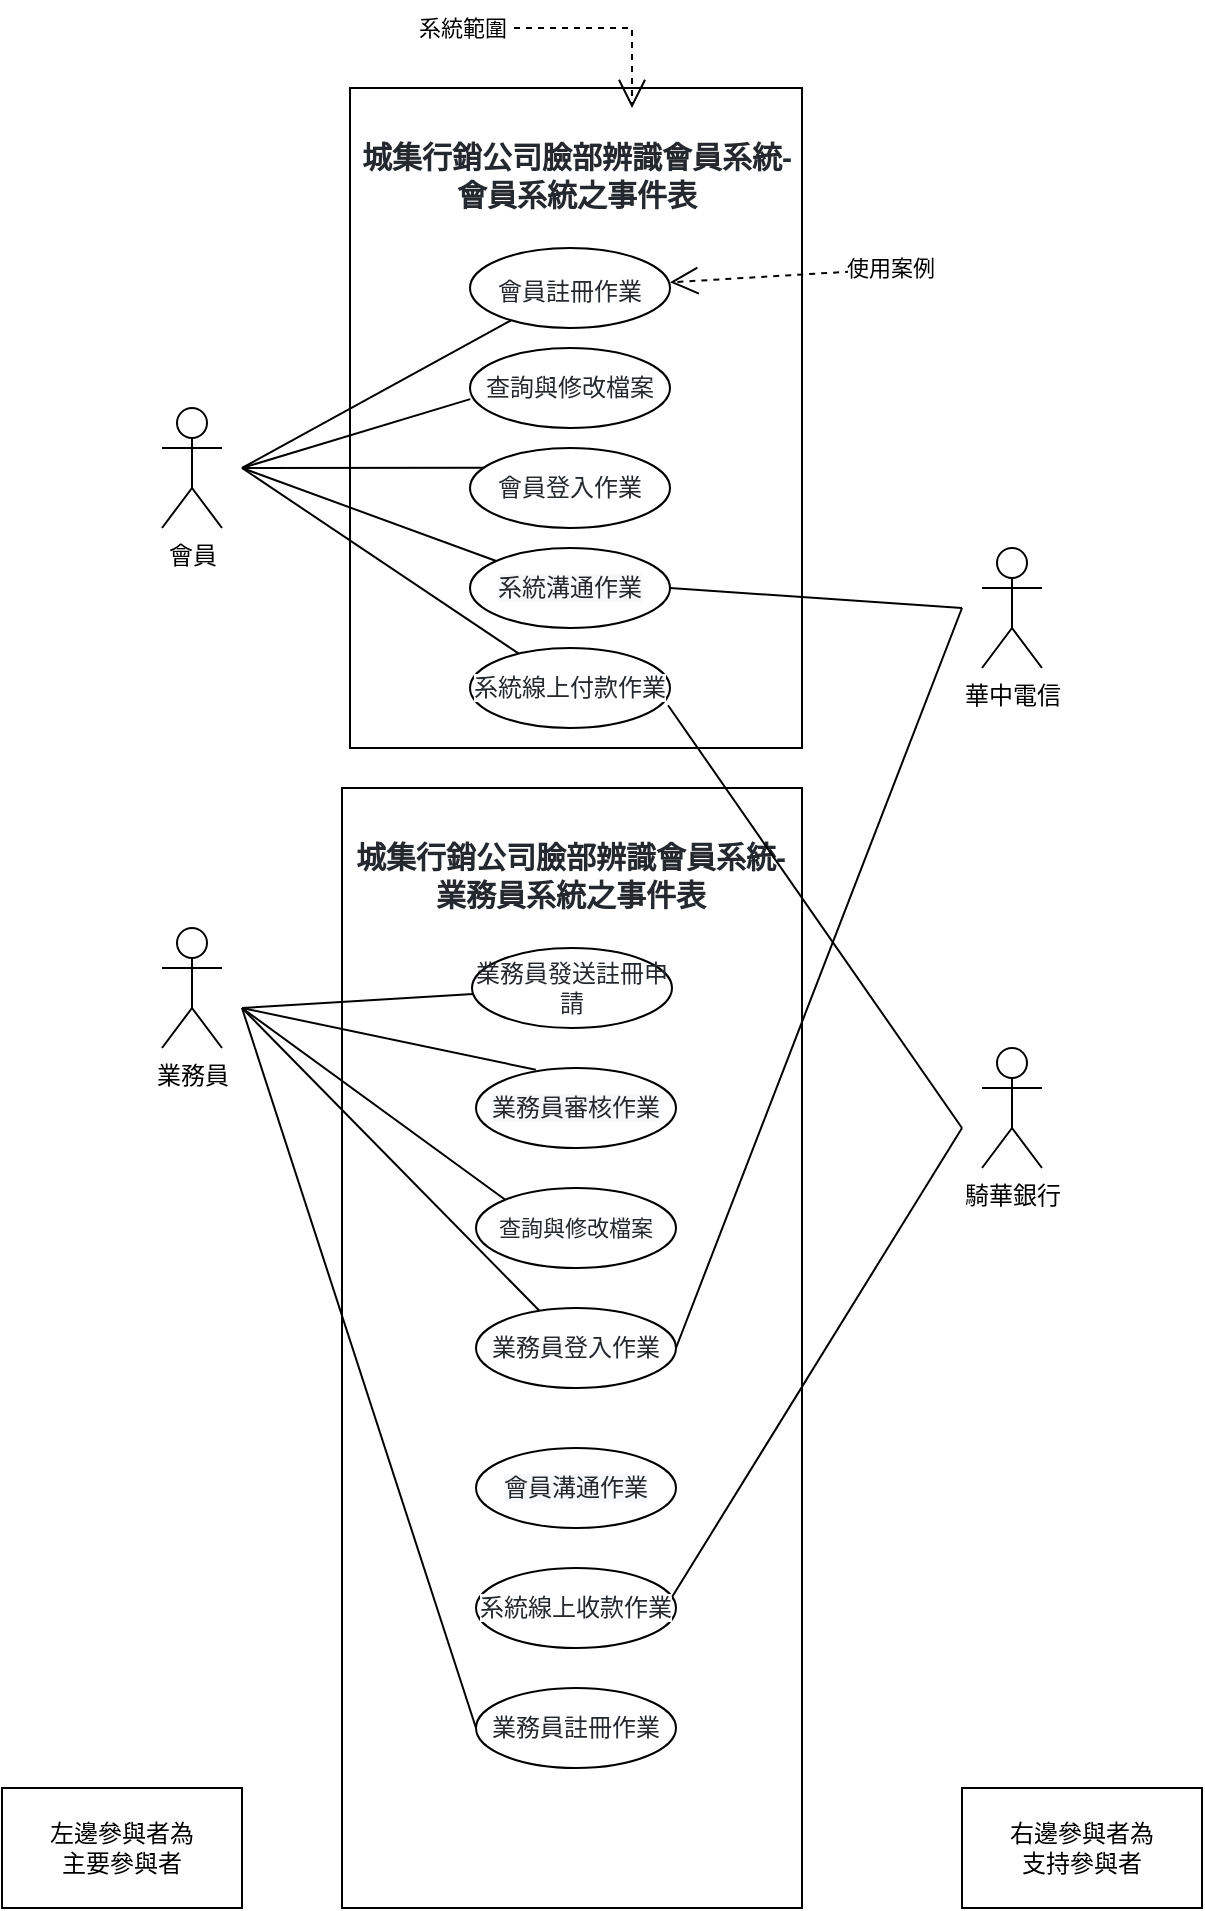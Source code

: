 <mxfile version="17.4.5" type="device" pages="2"><diagram id="V7DGzK6TTjDBdNX_tZ4m" name="(b) 小題"><mxGraphModel dx="813" dy="435" grid="1" gridSize="10" guides="1" tooltips="1" connect="1" arrows="1" fold="1" page="1" pageScale="1" pageWidth="827" pageHeight="1169" math="0" shadow="0"><root><mxCell id="0"/><mxCell id="1" parent="0"/><mxCell id="iypBSvd1qwGyfObuA7Ee-1" value="" style="rounded=0;whiteSpace=wrap;html=1;" parent="1" vertex="1"><mxGeometry x="304" y="110" width="226" height="330" as="geometry"/></mxCell><mxCell id="iypBSvd1qwGyfObuA7Ee-2" value="&lt;font style=&quot;vertical-align: inherit&quot;&gt;&lt;font style=&quot;vertical-align: inherit&quot;&gt;會員&lt;/font&gt;&lt;/font&gt;" style="shape=umlActor;verticalLabelPosition=bottom;verticalAlign=top;html=1;outlineConnect=0;" parent="1" vertex="1"><mxGeometry x="210" y="270" width="30" height="60" as="geometry"/></mxCell><mxCell id="iypBSvd1qwGyfObuA7Ee-3" value="&lt;font style=&quot;vertical-align: inherit&quot;&gt;&lt;font style=&quot;vertical-align: inherit&quot;&gt;&lt;font style=&quot;vertical-align: inherit&quot;&gt;&lt;font style=&quot;vertical-align: inherit&quot;&gt;&lt;font style=&quot;vertical-align: inherit&quot;&gt;&lt;font style=&quot;vertical-align: inherit&quot;&gt;系統範圍&lt;/font&gt;&lt;/font&gt;&lt;/font&gt;&lt;/font&gt;&lt;/font&gt;&lt;/font&gt;" style="endArrow=open;endSize=12;dashed=1;html=1;rounded=0;" parent="1" edge="1"><mxGeometry x="-0.852" width="160" relative="1" as="geometry"><mxPoint x="350" y="80" as="sourcePoint"/><mxPoint x="445" y="120" as="targetPoint"/><Array as="points"><mxPoint x="445" y="80"/></Array><mxPoint as="offset"/></mxGeometry></mxCell><mxCell id="iypBSvd1qwGyfObuA7Ee-4" value="&lt;font style=&quot;vertical-align: inherit&quot;&gt;&lt;font style=&quot;vertical-align: inherit&quot;&gt;&lt;font style=&quot;vertical-align: inherit&quot;&gt;&lt;font style=&quot;vertical-align: inherit&quot;&gt;業務員&lt;/font&gt;&lt;/font&gt;&lt;/font&gt;&lt;/font&gt;" style="shape=umlActor;verticalLabelPosition=bottom;verticalAlign=top;html=1;outlineConnect=0;" parent="1" vertex="1"><mxGeometry x="210" y="530" width="30" height="60" as="geometry"/></mxCell><mxCell id="iypBSvd1qwGyfObuA7Ee-7" value="&lt;span style=&quot;color: rgb(36 , 41 , 47) ; font-family: , &amp;#34;blinkmacsystemfont&amp;#34; , &amp;#34;segoe ui&amp;#34; , &amp;#34;helvetica&amp;#34; , &amp;#34;arial&amp;#34; , sans-serif , &amp;#34;apple color emoji&amp;#34; , &amp;#34;segoe ui emoji&amp;#34; ; font-size: 16px ; background-color: rgb(255 , 255 , 255)&quot;&gt;&lt;font style=&quot;vertical-align: inherit ; font-size: 12px&quot;&gt;&lt;font style=&quot;vertical-align: inherit ; font-size: 12px&quot;&gt;&lt;font style=&quot;vertical-align: inherit ; font-size: 12px&quot;&gt;&lt;font style=&quot;vertical-align: inherit ; font-size: 12px&quot;&gt;會員註冊作業&lt;/font&gt;&lt;/font&gt;&lt;/font&gt;&lt;/font&gt;&lt;/span&gt;" style="ellipse;whiteSpace=wrap;html=1;align=center;" parent="1" vertex="1"><mxGeometry x="364" y="190" width="100" height="40" as="geometry"/></mxCell><mxCell id="iypBSvd1qwGyfObuA7Ee-8" value="&lt;h3 dir=&quot;auto&quot; style=&quot;box-sizing: border-box ; margin-top: 24px ; margin-bottom: 16px ; font-size: 1.25em ; line-height: 1.25 ; color: rgb(36 , 41 , 47) ; font-family: , &amp;#34;blinkmacsystemfont&amp;#34; , &amp;#34;segoe ui&amp;#34; , &amp;#34;helvetica&amp;#34; , &amp;#34;arial&amp;#34; , sans-serif , &amp;#34;apple color emoji&amp;#34; , &amp;#34;segoe ui emoji&amp;#34; ; background-color: rgb(255 , 255 , 255)&quot;&gt;&lt;font style=&quot;vertical-align: inherit&quot;&gt;&lt;font style=&quot;vertical-align: inherit&quot;&gt;城集行銷公司臉部辨識會員系統-會員系統之事件表&lt;/font&gt;&lt;/font&gt;&lt;/h3&gt;" style="text;html=1;strokeColor=none;fillColor=none;align=center;verticalAlign=middle;whiteSpace=wrap;rounded=0;" parent="1" vertex="1"><mxGeometry x="306.5" y="110" width="221" height="80" as="geometry"/></mxCell><mxCell id="iypBSvd1qwGyfObuA7Ee-9" value="&lt;span style=&quot;color: rgb(36 , 41 , 47) ; font-family: , &amp;#34;blinkmacsystemfont&amp;#34; , &amp;#34;segoe ui&amp;#34; , &amp;#34;helvetica&amp;#34; , &amp;#34;arial&amp;#34; , sans-serif , &amp;#34;apple color emoji&amp;#34; , &amp;#34;segoe ui emoji&amp;#34; ; background-color: rgb(255 , 255 , 255)&quot;&gt;&lt;font style=&quot;font-size: 12px&quot;&gt;查詢與修改檔案&lt;/font&gt;&lt;/span&gt;" style="ellipse;whiteSpace=wrap;html=1;align=center;" parent="1" vertex="1"><mxGeometry x="364" y="240" width="100" height="40" as="geometry"/></mxCell><mxCell id="iypBSvd1qwGyfObuA7Ee-10" value="&lt;span style=&quot;color: rgb(36 , 41 , 47) ; font-family: , &amp;#34;blinkmacsystemfont&amp;#34; , &amp;#34;segoe ui&amp;#34; , &amp;#34;helvetica&amp;#34; , &amp;#34;arial&amp;#34; , sans-serif , &amp;#34;apple color emoji&amp;#34; , &amp;#34;segoe ui emoji&amp;#34; ; background-color: rgb(255 , 255 , 255)&quot;&gt;會員登入作業&lt;/span&gt;" style="ellipse;whiteSpace=wrap;html=1;align=center;" parent="1" vertex="1"><mxGeometry x="364" y="290" width="100" height="40" as="geometry"/></mxCell><mxCell id="iypBSvd1qwGyfObuA7Ee-11" value="&lt;span style=&quot;color: rgb(36 , 41 , 47) ; font-family: , &amp;#34;blinkmacsystemfont&amp;#34; , &amp;#34;segoe ui&amp;#34; , &amp;#34;helvetica&amp;#34; , &amp;#34;arial&amp;#34; , sans-serif , &amp;#34;apple color emoji&amp;#34; , &amp;#34;segoe ui emoji&amp;#34; ; background-color: rgb(246 , 248 , 250)&quot;&gt;系統溝通作業&lt;/span&gt;" style="ellipse;whiteSpace=wrap;html=1;align=center;" parent="1" vertex="1"><mxGeometry x="364" y="340" width="100" height="40" as="geometry"/></mxCell><mxCell id="iypBSvd1qwGyfObuA7Ee-12" value="&lt;span style=&quot;color: rgb(36 , 41 , 47) ; font-family: , &amp;#34;blinkmacsystemfont&amp;#34; , &amp;#34;segoe ui&amp;#34; , &amp;#34;helvetica&amp;#34; , &amp;#34;arial&amp;#34; , sans-serif , &amp;#34;apple color emoji&amp;#34; , &amp;#34;segoe ui emoji&amp;#34; ; background-color: rgb(255 , 255 , 255)&quot;&gt;系統線上付款作業&lt;/span&gt;" style="ellipse;whiteSpace=wrap;html=1;align=center;" parent="1" vertex="1"><mxGeometry x="364" y="390" width="100" height="40" as="geometry"/></mxCell><mxCell id="iypBSvd1qwGyfObuA7Ee-19" value="&lt;font style=&quot;vertical-align: inherit&quot;&gt;&lt;font style=&quot;vertical-align: inherit&quot;&gt;&lt;font style=&quot;vertical-align: inherit&quot;&gt;&lt;font style=&quot;vertical-align: inherit&quot;&gt;&lt;font style=&quot;vertical-align: inherit&quot;&gt;&lt;font style=&quot;vertical-align: inherit&quot;&gt;&lt;font style=&quot;vertical-align: inherit&quot;&gt;&lt;font style=&quot;vertical-align: inherit&quot;&gt;使用案例&lt;/font&gt;&lt;/font&gt;&lt;/font&gt;&lt;/font&gt;&lt;/font&gt;&lt;/font&gt;&lt;/font&gt;&lt;/font&gt;" style="endArrow=open;endSize=12;dashed=1;html=1;rounded=0;" parent="1" edge="1"><mxGeometry x="-0.742" width="160" relative="1" as="geometry"><mxPoint x="554.5" y="200" as="sourcePoint"/><mxPoint x="464.001" y="207.183" as="targetPoint"/><Array as="points"><mxPoint x="584.5" y="200"/></Array><mxPoint as="offset"/></mxGeometry></mxCell><mxCell id="iypBSvd1qwGyfObuA7Ee-20" value="" style="rounded=0;whiteSpace=wrap;html=1;fontSize=12;" parent="1" vertex="1"><mxGeometry x="300" y="460" width="230" height="560" as="geometry"/></mxCell><mxCell id="iypBSvd1qwGyfObuA7Ee-22" value="&lt;h3 dir=&quot;auto&quot; style=&quot;box-sizing: border-box ; margin-top: 24px ; margin-bottom: 16px ; font-size: 1.25em ; line-height: 1.25 ; color: rgb(36 , 41 , 47) ; font-family: , &amp;#34;blinkmacsystemfont&amp;#34; , &amp;#34;segoe ui&amp;#34; , &amp;#34;helvetica&amp;#34; , &amp;#34;arial&amp;#34; , sans-serif , &amp;#34;apple color emoji&amp;#34; , &amp;#34;segoe ui emoji&amp;#34; ; background-color: rgb(255 , 255 , 255)&quot;&gt;&lt;font style=&quot;vertical-align: inherit&quot;&gt;&lt;font style=&quot;vertical-align: inherit&quot;&gt;城集行銷公司臉部辨識會員系統-業務員系統之事件表&lt;/font&gt;&lt;/font&gt;&lt;/h3&gt;" style="text;html=1;strokeColor=none;fillColor=none;align=center;verticalAlign=middle;whiteSpace=wrap;rounded=0;" parent="1" vertex="1"><mxGeometry x="303.5" y="460" width="221" height="80" as="geometry"/></mxCell><mxCell id="iypBSvd1qwGyfObuA7Ee-23" value="&lt;font color=&quot;#24292f&quot;&gt;業務員發送註冊申請&lt;/font&gt;" style="ellipse;whiteSpace=wrap;html=1;align=center;" parent="1" vertex="1"><mxGeometry x="365" y="540" width="100" height="40" as="geometry"/></mxCell><mxCell id="iypBSvd1qwGyfObuA7Ee-24" value="&lt;span style=&quot;color: rgb(36 , 41 , 47) ; font-family: , &amp;#34;blinkmacsystemfont&amp;#34; , &amp;#34;segoe ui&amp;#34; , &amp;#34;helvetica&amp;#34; , &amp;#34;arial&amp;#34; , sans-serif , &amp;#34;apple color emoji&amp;#34; , &amp;#34;segoe ui emoji&amp;#34; ; background-color: rgb(246 , 248 , 250)&quot;&gt;業務員審核作業&lt;/span&gt;" style="ellipse;whiteSpace=wrap;html=1;align=center;" parent="1" vertex="1"><mxGeometry x="367" y="600" width="100" height="40" as="geometry"/></mxCell><mxCell id="iypBSvd1qwGyfObuA7Ee-25" value="&lt;span style=&quot;color: rgb(36 , 41 , 47) ; font-family: , &amp;#34;blinkmacsystemfont&amp;#34; , &amp;#34;segoe ui&amp;#34; , &amp;#34;helvetica&amp;#34; , &amp;#34;arial&amp;#34; , sans-serif , &amp;#34;apple color emoji&amp;#34; , &amp;#34;segoe ui emoji&amp;#34; ; background-color: rgb(255 , 255 , 255) ; font-size: 11px&quot;&gt;查詢與修改檔案&lt;/span&gt;" style="ellipse;whiteSpace=wrap;html=1;align=center;" parent="1" vertex="1"><mxGeometry x="367" y="660" width="100" height="40" as="geometry"/></mxCell><mxCell id="iypBSvd1qwGyfObuA7Ee-26" value="&lt;span style=&quot;color: rgb(36 , 41 , 47) ; font-family: , &amp;#34;blinkmacsystemfont&amp;#34; , &amp;#34;segoe ui&amp;#34; , &amp;#34;helvetica&amp;#34; , &amp;#34;arial&amp;#34; , sans-serif , &amp;#34;apple color emoji&amp;#34; , &amp;#34;segoe ui emoji&amp;#34; ; background-color: rgb(255 , 255 , 255)&quot;&gt;業務員登入作業&lt;/span&gt;" style="ellipse;whiteSpace=wrap;html=1;align=center;" parent="1" vertex="1"><mxGeometry x="367" y="720" width="100" height="40" as="geometry"/></mxCell><mxCell id="iypBSvd1qwGyfObuA7Ee-27" value="&lt;span style=&quot;color: rgb(36 , 41 , 47) ; font-family: , &amp;#34;blinkmacsystemfont&amp;#34; , &amp;#34;segoe ui&amp;#34; , &amp;#34;helvetica&amp;#34; , &amp;#34;arial&amp;#34; , sans-serif , &amp;#34;apple color emoji&amp;#34; , &amp;#34;segoe ui emoji&amp;#34; ; background-color: rgb(246 , 248 , 250)&quot;&gt;&lt;font style=&quot;vertical-align: inherit&quot;&gt;&lt;font style=&quot;vertical-align: inherit&quot;&gt;&lt;font style=&quot;vertical-align: inherit&quot;&gt;&lt;font style=&quot;vertical-align: inherit&quot;&gt;會員溝通作業&lt;/font&gt;&lt;/font&gt;&lt;/font&gt;&lt;/font&gt;&lt;/span&gt;" style="ellipse;whiteSpace=wrap;html=1;align=center;" parent="1" vertex="1"><mxGeometry x="367" y="790" width="100" height="40" as="geometry"/></mxCell><mxCell id="iypBSvd1qwGyfObuA7Ee-28" value="&lt;span style=&quot;color: rgb(36 , 41 , 47) ; font-family: , &amp;#34;blinkmacsystemfont&amp;#34; , &amp;#34;segoe ui&amp;#34; , &amp;#34;helvetica&amp;#34; , &amp;#34;arial&amp;#34; , sans-serif , &amp;#34;apple color emoji&amp;#34; , &amp;#34;segoe ui emoji&amp;#34; ; background-color: rgb(255 , 255 , 255)&quot;&gt;系統線上收款作業&lt;/span&gt;" style="ellipse;whiteSpace=wrap;html=1;align=center;" parent="1" vertex="1"><mxGeometry x="367" y="850" width="100" height="40" as="geometry"/></mxCell><mxCell id="iypBSvd1qwGyfObuA7Ee-29" value="" style="endArrow=none;html=1;rounded=0;fontSize=12;" parent="1" source="iypBSvd1qwGyfObuA7Ee-23" edge="1"><mxGeometry width="50" height="50" relative="1" as="geometry"><mxPoint x="390" y="590" as="sourcePoint"/><mxPoint x="250" y="570" as="targetPoint"/></mxGeometry></mxCell><mxCell id="iypBSvd1qwGyfObuA7Ee-30" value="" style="endArrow=none;html=1;rounded=0;fontSize=12;exitX=0.299;exitY=0.022;exitDx=0;exitDy=0;exitPerimeter=0;" parent="1" source="iypBSvd1qwGyfObuA7Ee-24" edge="1"><mxGeometry width="50" height="50" relative="1" as="geometry"><mxPoint x="380" y="610" as="sourcePoint"/><mxPoint x="250" y="570" as="targetPoint"/></mxGeometry></mxCell><mxCell id="iypBSvd1qwGyfObuA7Ee-31" value="" style="endArrow=none;html=1;rounded=0;fontSize=12;exitX=0;exitY=0;exitDx=0;exitDy=0;" parent="1" source="iypBSvd1qwGyfObuA7Ee-25" edge="1"><mxGeometry width="50" height="50" relative="1" as="geometry"><mxPoint x="390" y="760" as="sourcePoint"/><mxPoint x="250" y="570" as="targetPoint"/></mxGeometry></mxCell><mxCell id="iypBSvd1qwGyfObuA7Ee-34" value="&lt;font color=&quot;#24292f&quot;&gt;業務員註冊作業&lt;/font&gt;" style="ellipse;whiteSpace=wrap;html=1;align=center;" parent="1" vertex="1"><mxGeometry x="367" y="910" width="100" height="40" as="geometry"/></mxCell><mxCell id="iypBSvd1qwGyfObuA7Ee-38" value="" style="endArrow=none;html=1;rounded=0;fontSize=12;" parent="1" source="iypBSvd1qwGyfObuA7Ee-7" edge="1"><mxGeometry width="50" height="50" relative="1" as="geometry"><mxPoint x="390" y="250" as="sourcePoint"/><mxPoint x="250" y="300" as="targetPoint"/></mxGeometry></mxCell><mxCell id="iypBSvd1qwGyfObuA7Ee-39" value="" style="endArrow=none;html=1;rounded=0;fontSize=12;exitX=0.001;exitY=0.639;exitDx=0;exitDy=0;exitPerimeter=0;" parent="1" source="iypBSvd1qwGyfObuA7Ee-9" edge="1"><mxGeometry width="50" height="50" relative="1" as="geometry"><mxPoint x="390" y="250" as="sourcePoint"/><mxPoint x="250" y="300" as="targetPoint"/></mxGeometry></mxCell><mxCell id="iypBSvd1qwGyfObuA7Ee-40" value="" style="endArrow=none;html=1;rounded=0;fontSize=12;exitX=0.07;exitY=0.246;exitDx=0;exitDy=0;exitPerimeter=0;" parent="1" source="iypBSvd1qwGyfObuA7Ee-10" edge="1"><mxGeometry width="50" height="50" relative="1" as="geometry"><mxPoint x="390" y="250" as="sourcePoint"/><mxPoint x="250" y="300" as="targetPoint"/></mxGeometry></mxCell><mxCell id="iypBSvd1qwGyfObuA7Ee-41" value="" style="endArrow=none;html=1;rounded=0;fontSize=12;" parent="1" source="iypBSvd1qwGyfObuA7Ee-11" edge="1"><mxGeometry width="50" height="50" relative="1" as="geometry"><mxPoint x="390" y="250" as="sourcePoint"/><mxPoint x="250" y="300" as="targetPoint"/></mxGeometry></mxCell><mxCell id="iypBSvd1qwGyfObuA7Ee-42" value="" style="endArrow=none;html=1;rounded=0;fontSize=12;" parent="1" source="iypBSvd1qwGyfObuA7Ee-12" edge="1"><mxGeometry width="50" height="50" relative="1" as="geometry"><mxPoint x="390" y="250" as="sourcePoint"/><mxPoint x="250" y="300" as="targetPoint"/></mxGeometry></mxCell><mxCell id="iypBSvd1qwGyfObuA7Ee-43" value="" style="endArrow=none;html=1;rounded=0;fontSize=12;" parent="1" source="iypBSvd1qwGyfObuA7Ee-26" edge="1"><mxGeometry width="50" height="50" relative="1" as="geometry"><mxPoint x="390" y="760" as="sourcePoint"/><mxPoint x="250" y="570" as="targetPoint"/></mxGeometry></mxCell><mxCell id="iypBSvd1qwGyfObuA7Ee-44" value="" style="endArrow=none;html=1;rounded=0;fontSize=12;exitX=0;exitY=0.5;exitDx=0;exitDy=0;" parent="1" source="iypBSvd1qwGyfObuA7Ee-34" edge="1"><mxGeometry width="50" height="50" relative="1" as="geometry"><mxPoint x="390" y="760" as="sourcePoint"/><mxPoint x="250" y="570" as="targetPoint"/></mxGeometry></mxCell><mxCell id="vHPyaOYf-J4zYBEO4j7b-1" value="&lt;font style=&quot;vertical-align: inherit&quot;&gt;&lt;font style=&quot;vertical-align: inherit&quot;&gt;&lt;font style=&quot;vertical-align: inherit&quot;&gt;&lt;font style=&quot;vertical-align: inherit&quot;&gt;華中電信&lt;/font&gt;&lt;/font&gt;&lt;/font&gt;&lt;/font&gt;" style="shape=umlActor;verticalLabelPosition=bottom;verticalAlign=top;html=1;outlineConnect=0;" vertex="1" parent="1"><mxGeometry x="620" y="340" width="30" height="60" as="geometry"/></mxCell><mxCell id="vHPyaOYf-J4zYBEO4j7b-2" value="&lt;font style=&quot;vertical-align: inherit&quot;&gt;&lt;font style=&quot;vertical-align: inherit&quot;&gt;&lt;font style=&quot;vertical-align: inherit&quot;&gt;&lt;font style=&quot;vertical-align: inherit&quot;&gt;&lt;font style=&quot;vertical-align: inherit&quot;&gt;&lt;font style=&quot;vertical-align: inherit&quot;&gt;騎華銀行&lt;/font&gt;&lt;/font&gt;&lt;/font&gt;&lt;/font&gt;&lt;/font&gt;&lt;/font&gt;" style="shape=umlActor;verticalLabelPosition=bottom;verticalAlign=top;html=1;outlineConnect=0;" vertex="1" parent="1"><mxGeometry x="620" y="590" width="30" height="60" as="geometry"/></mxCell><mxCell id="vHPyaOYf-J4zYBEO4j7b-5" value="" style="endArrow=none;html=1;rounded=0;exitX=1;exitY=0.5;exitDx=0;exitDy=0;" edge="1" parent="1" source="iypBSvd1qwGyfObuA7Ee-11"><mxGeometry width="50" height="50" relative="1" as="geometry"><mxPoint x="320" y="540" as="sourcePoint"/><mxPoint x="610" y="370" as="targetPoint"/></mxGeometry></mxCell><mxCell id="vHPyaOYf-J4zYBEO4j7b-6" value="" style="endArrow=none;html=1;rounded=0;exitX=0.961;exitY=0.359;exitDx=0;exitDy=0;exitPerimeter=0;" edge="1" parent="1"><mxGeometry width="50" height="50" relative="1" as="geometry"><mxPoint x="465.1" y="864.36" as="sourcePoint"/><mxPoint x="610" y="630" as="targetPoint"/></mxGeometry></mxCell><mxCell id="vHPyaOYf-J4zYBEO4j7b-7" value="" style="endArrow=none;html=1;rounded=0;exitX=0.99;exitY=0.715;exitDx=0;exitDy=0;exitPerimeter=0;" edge="1" parent="1" source="iypBSvd1qwGyfObuA7Ee-12"><mxGeometry width="50" height="50" relative="1" as="geometry"><mxPoint x="450" y="580" as="sourcePoint"/><mxPoint x="610" y="630" as="targetPoint"/></mxGeometry></mxCell><mxCell id="vHPyaOYf-J4zYBEO4j7b-8" value="" style="endArrow=none;html=1;rounded=0;exitX=1;exitY=0.5;exitDx=0;exitDy=0;" edge="1" parent="1" source="iypBSvd1qwGyfObuA7Ee-26"><mxGeometry width="50" height="50" relative="1" as="geometry"><mxPoint x="450" y="540" as="sourcePoint"/><mxPoint x="610" y="370" as="targetPoint"/></mxGeometry></mxCell><mxCell id="vHPyaOYf-J4zYBEO4j7b-9" value="&lt;font style=&quot;vertical-align: inherit&quot;&gt;&lt;font style=&quot;vertical-align: inherit&quot;&gt;&lt;font style=&quot;vertical-align: inherit&quot;&gt;&lt;font style=&quot;vertical-align: inherit&quot;&gt;左邊參與者為&lt;br&gt;主要參與者&lt;/font&gt;&lt;/font&gt;&lt;/font&gt;&lt;/font&gt;" style="rounded=0;whiteSpace=wrap;html=1;" vertex="1" parent="1"><mxGeometry x="130" y="960" width="120" height="60" as="geometry"/></mxCell><mxCell id="vHPyaOYf-J4zYBEO4j7b-10" value="&lt;span&gt;&lt;font style=&quot;vertical-align: inherit&quot;&gt;&lt;font style=&quot;vertical-align: inherit&quot;&gt;右邊參與者為&lt;/font&gt;&lt;/font&gt;&lt;/span&gt;&lt;br&gt;&lt;span&gt;&lt;font style=&quot;vertical-align: inherit&quot;&gt;&lt;font style=&quot;vertical-align: inherit&quot;&gt;支持參與者&lt;/font&gt;&lt;/font&gt;&lt;/span&gt;" style="rounded=0;whiteSpace=wrap;html=1;" vertex="1" parent="1"><mxGeometry x="610" y="960" width="120" height="60" as="geometry"/></mxCell></root></mxGraphModel></diagram><diagram id="BZPio_Jj3uGKRLuExNS9" name="(d) 小題"><mxGraphModel dx="474" dy="235" grid="1" gridSize="10" guides="1" tooltips="1" connect="1" arrows="1" fold="1" page="1" pageScale="1" pageWidth="827" pageHeight="1169" math="0" shadow="0"><root><mxCell id="Udvxj7O8KsXDByOM07qp-0"/><mxCell id="Udvxj7O8KsXDByOM07qp-1" parent="Udvxj7O8KsXDByOM07qp-0"/><mxCell id="R_1LyOX02oYPD83Z2HxI-0" value="城集行銷公司" style="html=1;" vertex="1" parent="Udvxj7O8KsXDByOM07qp-1"><mxGeometry x="608.5" y="400" width="110" height="50" as="geometry"/></mxCell><mxCell id="R_1LyOX02oYPD83Z2HxI-1" value="臉部辨識會員系統" style="html=1;" vertex="1" parent="Udvxj7O8KsXDByOM07qp-1"><mxGeometry x="608.5" y="492" width="110" height="50" as="geometry"/></mxCell><mxCell id="R_1LyOX02oYPD83Z2HxI-2" value="" style="endArrow=none;html=1;edgeStyle=orthogonalEdgeStyle;rounded=0;exitX=0.5;exitY=1;exitDx=0;exitDy=0;entryX=0.5;entryY=0;entryDx=0;entryDy=0;" edge="1" parent="Udvxj7O8KsXDByOM07qp-1" source="R_1LyOX02oYPD83Z2HxI-0" target="R_1LyOX02oYPD83Z2HxI-1"><mxGeometry relative="1" as="geometry"><mxPoint x="848.5" y="575" as="sourcePoint"/><mxPoint x="1008.5" y="575" as="targetPoint"/></mxGeometry></mxCell><mxCell id="R_1LyOX02oYPD83Z2HxI-3" value="1" style="edgeLabel;resizable=0;html=1;align=left;verticalAlign=bottom;" connectable="0" vertex="1" parent="R_1LyOX02oYPD83Z2HxI-2"><mxGeometry x="-1" relative="1" as="geometry"><mxPoint x="10" y="17" as="offset"/></mxGeometry></mxCell><mxCell id="R_1LyOX02oYPD83Z2HxI-4" value="1..*" style="edgeLabel;resizable=0;html=1;align=right;verticalAlign=bottom;" connectable="0" vertex="1" parent="R_1LyOX02oYPD83Z2HxI-2"><mxGeometry x="1" relative="1" as="geometry"><mxPoint x="-8" as="offset"/></mxGeometry></mxCell><mxCell id="R_1LyOX02oYPD83Z2HxI-5" value="使用" style="edgeLabel;html=1;align=center;verticalAlign=middle;resizable=0;points=[];" vertex="1" connectable="0" parent="R_1LyOX02oYPD83Z2HxI-2"><mxGeometry x="-0.233" relative="1" as="geometry"><mxPoint y="6" as="offset"/></mxGeometry></mxCell><mxCell id="B9Ge_uuXkONkJkgf-38_-6" value="業務員" style="whiteSpace=wrap;html=1;" vertex="1" parent="Udvxj7O8KsXDByOM07qp-1"><mxGeometry x="535" y="600" width="120" height="60" as="geometry"/></mxCell><mxCell id="B9Ge_uuXkONkJkgf-38_-107" style="edgeStyle=orthogonalEdgeStyle;rounded=0;orthogonalLoop=1;jettySize=auto;html=1;exitX=1;exitY=0.25;exitDx=0;exitDy=0;fontSize=12;" edge="1" parent="Udvxj7O8KsXDByOM07qp-1" source="B9Ge_uuXkONkJkgf-38_-7"><mxGeometry relative="1" as="geometry"><mxPoint x="910" y="615.286" as="targetPoint"/></mxGeometry></mxCell><mxCell id="B9Ge_uuXkONkJkgf-38_-131" style="edgeStyle=orthogonalEdgeStyle;rounded=0;orthogonalLoop=1;jettySize=auto;html=1;exitX=0.75;exitY=1;exitDx=0;exitDy=0;fontSize=12;" edge="1" parent="Udvxj7O8KsXDByOM07qp-1" source="B9Ge_uuXkONkJkgf-38_-7"><mxGeometry relative="1" as="geometry"><mxPoint x="754.905" y="880" as="targetPoint"/></mxGeometry></mxCell><mxCell id="B9Ge_uuXkONkJkgf-38_-7" value="會員" style="whiteSpace=wrap;html=1;" vertex="1" parent="Udvxj7O8KsXDByOM07qp-1"><mxGeometry x="665" y="600" width="120" height="60" as="geometry"/></mxCell><mxCell id="B9Ge_uuXkONkJkgf-38_-8" value="1..*" style="edgeLabel;resizable=0;html=1;align=right;verticalAlign=bottom;" connectable="0" vertex="1" parent="Udvxj7O8KsXDByOM07qp-1"><mxGeometry x="595" y="600" as="geometry"/></mxCell><mxCell id="B9Ge_uuXkONkJkgf-38_-9" value="1..*" style="edgeLabel;resizable=0;html=1;align=right;verticalAlign=bottom;" connectable="0" vertex="1" parent="Udvxj7O8KsXDByOM07qp-1"><mxGeometry x="750" y="600" as="geometry"/></mxCell><mxCell id="B9Ge_uuXkONkJkgf-38_-10" value="1" style="edgeLabel;resizable=0;html=1;align=left;verticalAlign=bottom;" connectable="0" vertex="1" parent="Udvxj7O8KsXDByOM07qp-1"><mxGeometry x="678" y="558" as="geometry"/></mxCell><mxCell id="B9Ge_uuXkONkJkgf-38_-11" value="" style="shape=partialRectangle;whiteSpace=wrap;html=1;bottom=1;right=1;left=1;top=0;fillColor=none;routingCenterX=-0.5;rotation=-180;" vertex="1" parent="Udvxj7O8KsXDByOM07qp-1"><mxGeometry x="603" y="579" width="121" height="21" as="geometry"/></mxCell><mxCell id="B9Ge_uuXkONkJkgf-38_-13" value="註冊連結" style="whiteSpace=wrap;html=1;" vertex="1" parent="Udvxj7O8KsXDByOM07qp-1"><mxGeometry x="560" y="707" width="120" height="60" as="geometry"/></mxCell><mxCell id="B9Ge_uuXkONkJkgf-38_-14" value="LINE群組" style="whiteSpace=wrap;html=1;" vertex="1" parent="Udvxj7O8KsXDByOM07qp-1"><mxGeometry x="375" y="708" width="120" height="60" as="geometry"/></mxCell><mxCell id="B9Ge_uuXkONkJkgf-38_-17" value="基本資料和照片" style="whiteSpace=wrap;html=1;" vertex="1" parent="Udvxj7O8KsXDByOM07qp-1"><mxGeometry x="785" y="686" width="120" height="60" as="geometry"/></mxCell><mxCell id="B9Ge_uuXkONkJkgf-38_-18" value="1..*" style="edgeLabel;resizable=0;html=1;align=right;verticalAlign=bottom;" connectable="0" vertex="1" parent="Udvxj7O8KsXDByOM07qp-1"><mxGeometry x="735" y="700" as="geometry"/></mxCell><mxCell id="B9Ge_uuXkONkJkgf-38_-19" value="1..*" style="edgeLabel;resizable=0;html=1;align=right;verticalAlign=bottom;" connectable="0" vertex="1" parent="Udvxj7O8KsXDByOM07qp-1"><mxGeometry x="560" y="737" as="geometry"/></mxCell><mxCell id="B9Ge_uuXkONkJkgf-38_-20" value="1..*" style="edgeLabel;resizable=0;html=1;align=right;verticalAlign=bottom;" connectable="0" vertex="1" parent="Udvxj7O8KsXDByOM07qp-1"><mxGeometry x="435" y="708" as="geometry"/></mxCell><mxCell id="B9Ge_uuXkONkJkgf-38_-21" value="1" style="edgeLabel;resizable=0;html=1;align=left;verticalAlign=bottom;" connectable="0" vertex="1" parent="Udvxj7O8KsXDByOM07qp-1"><mxGeometry x="520" y="628" as="geometry"/></mxCell><mxCell id="B9Ge_uuXkONkJkgf-38_-22" value="1" style="edgeLabel;resizable=0;html=1;align=left;verticalAlign=bottom;" connectable="0" vertex="1" parent="Udvxj7O8KsXDByOM07qp-1"><mxGeometry x="796" y="639" as="geometry"/></mxCell><mxCell id="B9Ge_uuXkONkJkgf-38_-23" value="" style="endArrow=none;html=1;edgeStyle=orthogonalEdgeStyle;rounded=0;exitX=0.5;exitY=1;exitDx=0;exitDy=0;" edge="1" parent="Udvxj7O8KsXDByOM07qp-1"><mxGeometry relative="1" as="geometry"><mxPoint x="665" y="542" as="sourcePoint"/><mxPoint x="666.74" y="578" as="targetPoint"/><Array as="points"><mxPoint x="666.74" y="542"/></Array></mxGeometry></mxCell><mxCell id="B9Ge_uuXkONkJkgf-38_-24" value="1..*" style="edgeLabel;resizable=0;html=1;align=right;verticalAlign=bottom;" connectable="0" vertex="1" parent="B9Ge_uuXkONkJkgf-38_-23"><mxGeometry x="1" relative="1" as="geometry"><mxPoint x="-7" y="1" as="offset"/></mxGeometry></mxCell><mxCell id="B9Ge_uuXkONkJkgf-38_-25" value="區分" style="edgeLabel;html=1;align=center;verticalAlign=middle;resizable=0;points=[];" vertex="1" connectable="0" parent="B9Ge_uuXkONkJkgf-38_-23"><mxGeometry x="-0.233" relative="1" as="geometry"><mxPoint y="3" as="offset"/></mxGeometry></mxCell><mxCell id="B9Ge_uuXkONkJkgf-38_-26" value="" style="endArrow=none;html=1;edgeStyle=orthogonalEdgeStyle;rounded=0;exitX=-0.019;exitY=0.568;exitDx=0;exitDy=0;exitPerimeter=0;entryX=0.557;entryY=-0.002;entryDx=0;entryDy=0;entryPerimeter=0;" edge="1" parent="Udvxj7O8KsXDByOM07qp-1" target="B9Ge_uuXkONkJkgf-38_-14"><mxGeometry relative="1" as="geometry"><mxPoint x="534.72" y="643.08" as="sourcePoint"/><mxPoint x="508.74" y="687" as="targetPoint"/><Array as="points"><mxPoint x="535" y="631"/><mxPoint x="509" y="631"/><mxPoint x="509" y="700"/><mxPoint x="442" y="700"/></Array></mxGeometry></mxCell><mxCell id="B9Ge_uuXkONkJkgf-38_-27" value="加入" style="edgeLabel;html=1;align=center;verticalAlign=middle;resizable=0;points=[];" vertex="1" connectable="0" parent="B9Ge_uuXkONkJkgf-38_-26"><mxGeometry x="-0.233" relative="1" as="geometry"><mxPoint y="5" as="offset"/></mxGeometry></mxCell><mxCell id="B9Ge_uuXkONkJkgf-38_-44" value="1" style="edgeLabel;resizable=0;html=1;align=left;verticalAlign=bottom;" connectable="0" vertex="1" parent="Udvxj7O8KsXDByOM07qp-1"><mxGeometry x="840" y="686" as="geometry"/></mxCell><mxCell id="B9Ge_uuXkONkJkgf-38_-57" value="1" style="edgeLabel;resizable=0;html=1;align=left;verticalAlign=bottom;" connectable="0" vertex="1" parent="Udvxj7O8KsXDByOM07qp-1"><mxGeometry x="679.999" y="738" as="geometry"/></mxCell><mxCell id="B9Ge_uuXkONkJkgf-38_-77" value="" style="endArrow=block;endSize=16;endFill=0;html=1;rounded=0;entryX=0.545;entryY=1.038;entryDx=0;entryDy=0;entryPerimeter=0;" edge="1" parent="Udvxj7O8KsXDByOM07qp-1" target="B9Ge_uuXkONkJkgf-38_-7"><mxGeometry y="-20" width="160" relative="1" as="geometry"><mxPoint x="680" y="737.66" as="sourcePoint"/><mxPoint x="780" y="740" as="targetPoint"/><mxPoint as="offset"/><Array as="points"><mxPoint x="730" y="738"/></Array></mxGeometry></mxCell><mxCell id="B9Ge_uuXkONkJkgf-38_-82" value="" style="endArrow=none;html=1;rounded=0;fontSize=12;exitX=0;exitY=0.5;exitDx=0;exitDy=0;entryX=1;entryY=0.5;entryDx=0;entryDy=0;" edge="1" parent="Udvxj7O8KsXDByOM07qp-1" source="B9Ge_uuXkONkJkgf-38_-13" target="B9Ge_uuXkONkJkgf-38_-14"><mxGeometry width="50" height="50" relative="1" as="geometry"><mxPoint x="730" y="770" as="sourcePoint"/><mxPoint x="500" y="740" as="targetPoint"/></mxGeometry></mxCell><mxCell id="B9Ge_uuXkONkJkgf-38_-76" value="傳送" style="edgeLabel;html=1;align=center;verticalAlign=middle;resizable=0;points=[];" vertex="1" connectable="0" parent="Udvxj7O8KsXDByOM07qp-1"><mxGeometry x="530" y="738.0" as="geometry"><mxPoint x="-3" as="offset"/></mxGeometry></mxCell><mxCell id="B9Ge_uuXkONkJkgf-38_-83" value="發送" style="edgeLabel;html=1;align=center;verticalAlign=middle;resizable=0;points=[];" vertex="1" connectable="0" parent="Udvxj7O8KsXDByOM07qp-1"><mxGeometry x="540" y="748.0" as="geometry"><mxPoint x="188" y="-10" as="offset"/></mxGeometry></mxCell><mxCell id="B9Ge_uuXkONkJkgf-38_-85" value="" style="endArrow=none;html=1;rounded=0;fontSize=12;" edge="1" parent="Udvxj7O8KsXDByOM07qp-1"><mxGeometry width="50" height="50" relative="1" as="geometry"><mxPoint x="340" y="791" as="sourcePoint"/><mxPoint x="800" y="791" as="targetPoint"/></mxGeometry></mxCell><mxCell id="B9Ge_uuXkONkJkgf-38_-86" value="" style="endArrow=block;endSize=16;endFill=0;html=1;rounded=0;entryX=0.545;entryY=1.038;entryDx=0;entryDy=0;entryPerimeter=0;" edge="1" parent="Udvxj7O8KsXDByOM07qp-1"><mxGeometry y="-20" width="160" relative="1" as="geometry"><mxPoint x="800" y="791" as="sourcePoint"/><mxPoint x="861.4" y="747" as="targetPoint"/><mxPoint as="offset"/><Array as="points"><mxPoint x="861" y="791"/></Array></mxGeometry></mxCell><mxCell id="B9Ge_uuXkONkJkgf-38_-87" value="" style="endArrow=none;html=1;rounded=0;fontSize=12;" edge="1" parent="Udvxj7O8KsXDByOM07qp-1"><mxGeometry width="50" height="50" relative="1" as="geometry"><mxPoint x="341" y="791" as="sourcePoint"/><mxPoint x="341" y="610" as="targetPoint"/></mxGeometry></mxCell><mxCell id="B9Ge_uuXkONkJkgf-38_-88" value="" style="endArrow=none;html=1;rounded=0;fontSize=12;entryX=0;entryY=0.25;entryDx=0;entryDy=0;" edge="1" parent="Udvxj7O8KsXDByOM07qp-1"><mxGeometry width="50" height="50" relative="1" as="geometry"><mxPoint x="340" y="610" as="sourcePoint"/><mxPoint x="535" y="610" as="targetPoint"/></mxGeometry></mxCell><mxCell id="B9Ge_uuXkONkJkgf-38_-90" value="審核" style="edgeLabel;html=1;align=center;verticalAlign=middle;resizable=0;points=[];" vertex="1" connectable="0" parent="Udvxj7O8KsXDByOM07qp-1"><mxGeometry x="540" y="712.0" as="geometry"><mxPoint x="85" y="82" as="offset"/></mxGeometry></mxCell><mxCell id="B9Ge_uuXkONkJkgf-38_-91" value="" style="endArrow=none;html=1;edgeStyle=orthogonalEdgeStyle;rounded=0;entryX=0.557;entryY=-0.002;entryDx=0;entryDy=0;entryPerimeter=0;" edge="1" parent="Udvxj7O8KsXDByOM07qp-1"><mxGeometry relative="1" as="geometry"><mxPoint x="860" y="502" as="sourcePoint"/><mxPoint x="702.12" y="579.0" as="targetPoint"/><Array as="points"><mxPoint x="795.28" y="502.12"/><mxPoint x="769.28" y="502.12"/><mxPoint x="769.28" y="571.12"/><mxPoint x="702.28" y="571.12"/></Array></mxGeometry></mxCell><mxCell id="B9Ge_uuXkONkJkgf-38_-92" value="修改" style="edgeLabel;html=1;align=center;verticalAlign=middle;resizable=0;points=[];" vertex="1" connectable="0" parent="B9Ge_uuXkONkJkgf-38_-91"><mxGeometry x="-0.233" relative="1" as="geometry"><mxPoint y="5" as="offset"/></mxGeometry></mxCell><mxCell id="B9Ge_uuXkONkJkgf-38_-93" value="部分會員資料" style="whiteSpace=wrap;html=1;fontSize=12;" vertex="1" parent="Udvxj7O8KsXDByOM07qp-1"><mxGeometry x="830" y="470" width="120" height="60" as="geometry"/></mxCell><mxCell id="B9Ge_uuXkONkJkgf-38_-100" value="" style="endArrow=block;endSize=16;endFill=0;html=1;rounded=0;" edge="1" parent="Udvxj7O8KsXDByOM07qp-1"><mxGeometry y="-20" width="160" relative="1" as="geometry"><mxPoint x="1180" y="614.71" as="sourcePoint"/><mxPoint x="1250" y="615" as="targetPoint"/><mxPoint as="offset"/><Array as="points"/></mxGeometry></mxCell><mxCell id="B9Ge_uuXkONkJkgf-38_-101" value="進入場地" style="rounded=0;whiteSpace=wrap;html=1;fontSize=12;" vertex="1" parent="Udvxj7O8KsXDByOM07qp-1"><mxGeometry x="1250" y="585" width="120" height="60" as="geometry"/></mxCell><mxCell id="B9Ge_uuXkONkJkgf-38_-103" style="edgeStyle=orthogonalEdgeStyle;rounded=0;orthogonalLoop=1;jettySize=auto;html=1;exitX=1;exitY=0.5;exitDx=0;exitDy=0;fontSize=12;" edge="1" parent="Udvxj7O8KsXDByOM07qp-1" source="B9Ge_uuXkONkJkgf-38_-102"><mxGeometry relative="1" as="geometry"><mxPoint x="1060" y="614.857" as="targetPoint"/></mxGeometry></mxCell><mxCell id="B9Ge_uuXkONkJkgf-38_-108" style="edgeStyle=orthogonalEdgeStyle;rounded=0;orthogonalLoop=1;jettySize=auto;html=1;exitX=0.5;exitY=1;exitDx=0;exitDy=0;fontSize=12;" edge="1" parent="Udvxj7O8KsXDByOM07qp-1" source="B9Ge_uuXkONkJkgf-38_-102"><mxGeometry relative="1" as="geometry"><mxPoint x="969.857" y="680" as="targetPoint"/></mxGeometry></mxCell><mxCell id="B9Ge_uuXkONkJkgf-38_-102" value="系統比對" style="shape=rhombus;perimeter=rhombusPerimeter;whiteSpace=wrap;html=1;align=center;fontSize=12;" vertex="1" parent="Udvxj7O8KsXDByOM07qp-1"><mxGeometry x="910" y="585" width="120" height="60" as="geometry"/></mxCell><mxCell id="B9Ge_uuXkONkJkgf-38_-110" value="" style="endArrow=block;endSize=16;endFill=0;html=1;rounded=0;exitX=0.587;exitY=1.038;exitDx=0;exitDy=0;exitPerimeter=0;" edge="1" parent="Udvxj7O8KsXDByOM07qp-1"><mxGeometry y="-20" width="160" relative="1" as="geometry"><mxPoint x="990.44" y="741.28" as="sourcePoint"/><mxPoint x="1040" y="778.29" as="targetPoint"/><mxPoint as="offset"/><Array as="points"><mxPoint x="990" y="778"/></Array></mxGeometry></mxCell><mxCell id="B9Ge_uuXkONkJkgf-38_-111" value="不可進入場地" style="rounded=0;whiteSpace=wrap;html=1;fontSize=12;" vertex="1" parent="Udvxj7O8KsXDByOM07qp-1"><mxGeometry x="1040" y="760" width="120" height="60" as="geometry"/></mxCell><mxCell id="B9Ge_uuXkONkJkgf-38_-112" value="" style="line;strokeWidth=1;rotatable=0;dashed=0;labelPosition=right;align=left;verticalAlign=middle;spacingTop=0;spacingLeft=6;points=[];portConstraint=eastwest;fontSize=12;" vertex="1" parent="Udvxj7O8KsXDByOM07qp-1"><mxGeometry x="420" y="512" width="188.5" height="10" as="geometry"/></mxCell><mxCell id="B9Ge_uuXkONkJkgf-38_-113" value="華鐘電信" style="whiteSpace=wrap;html=1;fontSize=12;" vertex="1" parent="Udvxj7O8KsXDByOM07qp-1"><mxGeometry x="267" y="432" width="120" height="60" as="geometry"/></mxCell><mxCell id="B9Ge_uuXkONkJkgf-38_-114" value="" style="shape=partialRectangle;whiteSpace=wrap;html=1;bottom=1;right=1;left=1;top=0;fillColor=none;routingCenterX=-0.5;fontSize=12;rotation=-90;" vertex="1" parent="Udvxj7O8KsXDByOM07qp-1"><mxGeometry x="344" y="496" width="120" height="32" as="geometry"/></mxCell><mxCell id="B9Ge_uuXkONkJkgf-38_-115" value="騎華銀行" style="whiteSpace=wrap;html=1;fontSize=12;" vertex="1" parent="Udvxj7O8KsXDByOM07qp-1"><mxGeometry x="267" y="540" width="120" height="60" as="geometry"/></mxCell><mxCell id="B9Ge_uuXkONkJkgf-38_-116" value="合作" style="edgeLabel;html=1;align=center;verticalAlign=middle;resizable=0;points=[];" vertex="1" connectable="0" parent="Udvxj7O8KsXDByOM07qp-1"><mxGeometry x="540" y="748.0" as="geometry"><mxPoint x="-22" y="-229" as="offset"/></mxGeometry></mxCell><mxCell id="B9Ge_uuXkONkJkgf-38_-124" value="" style="endArrow=none;html=1;rounded=0;fontSize=12;" edge="1" parent="Udvxj7O8KsXDByOM07qp-1"><mxGeometry width="50" height="50" relative="1" as="geometry"><mxPoint x="220" y="840" as="sourcePoint"/><mxPoint x="680" y="840" as="targetPoint"/></mxGeometry></mxCell><mxCell id="B9Ge_uuXkONkJkgf-38_-125" value="" style="endArrow=block;endSize=16;endFill=0;html=1;rounded=0;entryX=0.545;entryY=1.038;entryDx=0;entryDy=0;entryPerimeter=0;" edge="1" parent="Udvxj7O8KsXDByOM07qp-1"><mxGeometry y="-20" width="160" relative="1" as="geometry"><mxPoint x="640" y="840" as="sourcePoint"/><mxPoint x="767.7" y="661" as="targetPoint"/><mxPoint as="offset"/><Array as="points"><mxPoint x="770" y="840"/></Array></mxGeometry></mxCell><mxCell id="B9Ge_uuXkONkJkgf-38_-126" value="" style="endArrow=none;html=1;rounded=0;fontSize=12;" edge="1" parent="Udvxj7O8KsXDByOM07qp-1"><mxGeometry width="50" height="50" relative="1" as="geometry"><mxPoint x="220" y="840" as="sourcePoint"/><mxPoint x="220" y="450" as="targetPoint"/></mxGeometry></mxCell><mxCell id="B9Ge_uuXkONkJkgf-38_-128" value="發送" style="edgeLabel;html=1;align=center;verticalAlign=middle;resizable=0;points=[];fontSize=12;" vertex="1" connectable="0" parent="B9Ge_uuXkONkJkgf-38_-126"><mxGeometry x="-0.347" y="-2" relative="1" as="geometry"><mxPoint as="offset"/></mxGeometry></mxCell><mxCell id="B9Ge_uuXkONkJkgf-38_-127" value="" style="endArrow=none;html=1;rounded=0;fontSize=12;entryX=0;entryY=0.25;entryDx=0;entryDy=0;" edge="1" parent="Udvxj7O8KsXDByOM07qp-1"><mxGeometry width="50" height="50" relative="1" as="geometry"><mxPoint x="220" y="450" as="sourcePoint"/><mxPoint x="267" y="450" as="targetPoint"/></mxGeometry></mxCell><mxCell id="B9Ge_uuXkONkJkgf-38_-129" value="簡訊" style="whiteSpace=wrap;html=1;fontSize=12;" vertex="1" parent="Udvxj7O8KsXDByOM07qp-1"><mxGeometry x="160" y="810" width="120" height="60" as="geometry"/></mxCell><mxCell id="B9Ge_uuXkONkJkgf-38_-130" value="通知" style="edgeLabel;html=1;align=center;verticalAlign=middle;resizable=0;points=[];fontSize=12;" vertex="1" connectable="0" parent="Udvxj7O8KsXDByOM07qp-1"><mxGeometry x="495.0" y="850.004" as="geometry"><mxPoint x="-2" y="-12" as="offset"/></mxGeometry></mxCell><mxCell id="B9Ge_uuXkONkJkgf-38_-133" style="edgeStyle=orthogonalEdgeStyle;rounded=0;orthogonalLoop=1;jettySize=auto;html=1;exitX=0;exitY=0.5;exitDx=0;exitDy=0;fontSize=12;" edge="1" parent="Udvxj7O8KsXDByOM07qp-1" source="B9Ge_uuXkONkJkgf-38_-132"><mxGeometry relative="1" as="geometry"><mxPoint x="570" y="909.857" as="targetPoint"/></mxGeometry></mxCell><mxCell id="B9Ge_uuXkONkJkgf-38_-139" style="edgeStyle=orthogonalEdgeStyle;rounded=0;orthogonalLoop=1;jettySize=auto;html=1;exitX=0.5;exitY=1;exitDx=0;exitDy=0;fontSize=12;" edge="1" parent="Udvxj7O8KsXDByOM07qp-1" source="B9Ge_uuXkONkJkgf-38_-132" target="B9Ge_uuXkONkJkgf-38_-140"><mxGeometry relative="1" as="geometry"><mxPoint x="754.905" y="1010" as="targetPoint"/></mxGeometry></mxCell><mxCell id="B9Ge_uuXkONkJkgf-38_-132" value="是否付費" style="shape=rhombus;perimeter=rhombusPerimeter;whiteSpace=wrap;html=1;align=center;fontSize=12;" vertex="1" parent="Udvxj7O8KsXDByOM07qp-1"><mxGeometry x="695" y="880" width="120" height="60" as="geometry"/></mxCell><mxCell id="B9Ge_uuXkONkJkgf-38_-135" value="有付費" style="rounded=1;whiteSpace=wrap;html=1;fontSize=12;" vertex="1" parent="Udvxj7O8KsXDByOM07qp-1"><mxGeometry x="450" y="880" width="120" height="60" as="geometry"/></mxCell><mxCell id="B9Ge_uuXkONkJkgf-38_-136" value="&lt;span&gt;辨識成功&lt;/span&gt;" style="rounded=1;whiteSpace=wrap;html=1;fontSize=12;" vertex="1" parent="Udvxj7O8KsXDByOM07qp-1"><mxGeometry x="1060" y="590" width="120" height="60" as="geometry"/></mxCell><mxCell id="B9Ge_uuXkONkJkgf-38_-137" value="&lt;span&gt;辨識失敗&lt;/span&gt;" style="rounded=1;whiteSpace=wrap;html=1;fontSize=12;" vertex="1" parent="Udvxj7O8KsXDByOM07qp-1"><mxGeometry x="920" y="681" width="120" height="60" as="geometry"/></mxCell><mxCell id="B9Ge_uuXkONkJkgf-38_-138" value="" style="endArrow=block;endSize=16;endFill=0;html=1;rounded=0;entryX=0.358;entryY=1;entryDx=0;entryDy=0;entryPerimeter=0;exitX=-0.007;exitY=0.609;exitDx=0;exitDy=0;exitPerimeter=0;" edge="1" parent="Udvxj7O8KsXDByOM07qp-1" source="B9Ge_uuXkONkJkgf-38_-135" target="B9Ge_uuXkONkJkgf-38_-115"><mxGeometry y="-20" width="160" relative="1" as="geometry"><mxPoint x="180" y="916" as="sourcePoint"/><mxPoint x="307.7" y="737" as="targetPoint"/><mxPoint as="offset"/><Array as="points"><mxPoint x="310" y="917"/></Array></mxGeometry></mxCell><mxCell id="B9Ge_uuXkONkJkgf-38_-140" value="未付費" style="rounded=1;whiteSpace=wrap;html=1;fontSize=12;" vertex="1" parent="Udvxj7O8KsXDByOM07qp-1"><mxGeometry x="694.905" y="980" width="120" height="60" as="geometry"/></mxCell><mxCell id="B9Ge_uuXkONkJkgf-38_-141" value="繳款" style="edgeLabel;html=1;align=center;verticalAlign=middle;resizable=0;points=[];" vertex="1" connectable="0" parent="Udvxj7O8KsXDByOM07qp-1"><mxGeometry x="540" y="748.0" as="geometry"><mxPoint x="-234" y="163" as="offset"/></mxGeometry></mxCell><mxCell id="B9Ge_uuXkONkJkgf-38_-142" value="" style="endArrow=block;endSize=16;endFill=0;html=1;rounded=0;entryX=0.176;entryY=1.007;entryDx=0;entryDy=0;entryPerimeter=0;exitX=0;exitY=0.5;exitDx=0;exitDy=0;" edge="1" parent="Udvxj7O8KsXDByOM07qp-1" source="B9Ge_uuXkONkJkgf-38_-140" target="B9Ge_uuXkONkJkgf-38_-115"><mxGeometry y="-20" width="160" relative="1" as="geometry"><mxPoint x="695.0" y="1014.32" as="sourcePoint"/><mxPoint x="556.4" y="700" as="targetPoint"/><mxPoint as="offset"/><Array as="points"><mxPoint x="290" y="1010"/></Array></mxGeometry></mxCell><mxCell id="B9Ge_uuXkONkJkgf-38_-145" value="" style="endArrow=block;endSize=16;endFill=0;html=1;rounded=0;entryX=0;entryY=0.75;entryDx=0;entryDy=0;" edge="1" parent="Udvxj7O8KsXDByOM07qp-1" target="R_1LyOX02oYPD83Z2HxI-1"><mxGeometry y="-20" width="160" relative="1" as="geometry"><mxPoint x="388.6" y="585" as="sourcePoint"/><mxPoint x="450.0" y="541" as="targetPoint"/><mxPoint as="offset"/><Array as="points"><mxPoint x="550" y="585"/></Array></mxGeometry></mxCell><mxCell id="B9Ge_uuXkONkJkgf-38_-146" value="通知" style="edgeLabel;html=1;align=center;verticalAlign=middle;resizable=0;points=[];fontSize=12;" vertex="1" connectable="0" parent="Udvxj7O8KsXDByOM07qp-1"><mxGeometry x="233" y="716.001" as="geometry"><mxPoint x="245" y="-131" as="offset"/></mxGeometry></mxCell><mxCell id="B9Ge_uuXkONkJkgf-38_-147" value="" style="endArrow=block;endSize=16;endFill=0;html=1;rounded=0;entryX=0.854;entryY=-0.049;entryDx=0;entryDy=0;entryPerimeter=0;exitX=-0.019;exitY=0.169;exitDx=0;exitDy=0;exitPerimeter=0;" edge="1" parent="Udvxj7O8KsXDByOM07qp-1" source="R_1LyOX02oYPD83Z2HxI-1" target="B9Ge_uuXkONkJkgf-38_-114"><mxGeometry y="-20" width="160" relative="1" as="geometry"><mxPoint x="370.0" y="512" as="sourcePoint"/><mxPoint x="589.9" y="456.5" as="targetPoint"/><mxPoint as="offset"/><Array as="points"/></mxGeometry></mxCell><mxCell id="B9Ge_uuXkONkJkgf-38_-148" value="通知" style="edgeLabel;html=1;align=center;verticalAlign=middle;resizable=0;points=[];fontSize=12;" vertex="1" connectable="0" parent="Udvxj7O8KsXDByOM07qp-1"><mxGeometry x="267" y="620.001" as="geometry"><mxPoint x="245" y="-131" as="offset"/></mxGeometry></mxCell><mxCell id="B9Ge_uuXkONkJkgf-38_-149" value="" style="endArrow=none;html=1;rounded=0;fontSize=12;exitX=0.989;exitY=0.806;exitDx=0;exitDy=0;exitPerimeter=0;" edge="1" parent="Udvxj7O8KsXDByOM07qp-1"><mxGeometry width="50" height="50" relative="1" as="geometry"><mxPoint x="785.68" y="650.36" as="sourcePoint"/><mxPoint x="822" y="650" as="targetPoint"/></mxGeometry></mxCell><mxCell id="B9Ge_uuXkONkJkgf-38_-150" value="" style="endArrow=none;html=1;rounded=0;fontSize=12;entryX=0.306;entryY=0;entryDx=0;entryDy=0;entryPerimeter=0;" edge="1" parent="Udvxj7O8KsXDByOM07qp-1" target="B9Ge_uuXkONkJkgf-38_-17"><mxGeometry width="50" height="50" relative="1" as="geometry"><mxPoint x="822" y="650" as="sourcePoint"/><mxPoint x="840" y="620" as="targetPoint"/></mxGeometry></mxCell><mxCell id="B9Ge_uuXkONkJkgf-38_-151" value="填寫" style="edgeLabel;html=1;align=center;verticalAlign=middle;resizable=0;points=[];" vertex="1" connectable="0" parent="Udvxj7O8KsXDByOM07qp-1"><mxGeometry x="630" y="660.0" as="geometry"><mxPoint x="188" y="-10" as="offset"/></mxGeometry></mxCell></root></mxGraphModel></diagram></mxfile>
